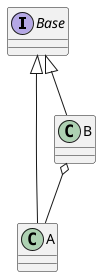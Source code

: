 @startuml

interface Base

class A
class B

Base <|-- A
Base <|-- B

B o-- A

interface Base {
}

class A {
}

class B {
}

@enduml